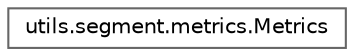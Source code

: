 digraph "Graphical Class Hierarchy"
{
 // LATEX_PDF_SIZE
  bgcolor="transparent";
  edge [fontname=Helvetica,fontsize=10,labelfontname=Helvetica,labelfontsize=10];
  node [fontname=Helvetica,fontsize=10,shape=box,height=0.2,width=0.4];
  rankdir="LR";
  Node0 [id="Node000000",label="utils.segment.metrics.Metrics",height=0.2,width=0.4,color="grey40", fillcolor="white", style="filled",URL="$classutils_1_1segment_1_1metrics_1_1_metrics.html",tooltip=" "];
}
